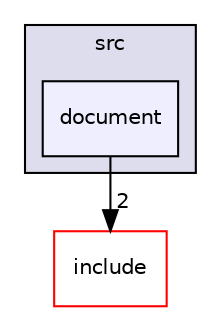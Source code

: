 digraph "document" {
  compound=true
  node [ fontsize="10", fontname="Helvetica"];
  edge [ labelfontsize="10", labelfontname="Helvetica"];
  subgraph clusterdir_a065c5f60305fee3569f887679366939 {
    graph [ bgcolor="#ddddee", pencolor="black", label="src" fontname="Helvetica", fontsize="10", URL="dir_a065c5f60305fee3569f887679366939.html"]
  dir_a6832cab753dac3c185e0f0a744dd5ec [shape=box, label="document", style="filled", fillcolor="#eeeeff", pencolor="black", URL="dir_a6832cab753dac3c185e0f0a744dd5ec.html"];
  }
  dir_5a30104352ef4255dc24354b02eb2d20 [shape=box label="include" fillcolor="white" style="filled" color="red" URL="dir_5a30104352ef4255dc24354b02eb2d20.html"];
  dir_a6832cab753dac3c185e0f0a744dd5ec->dir_5a30104352ef4255dc24354b02eb2d20 [headlabel="2", labeldistance=1.5 headhref="dir_000016_000003.html"];
}
